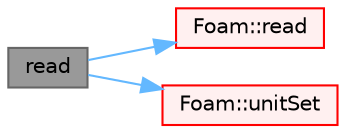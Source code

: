 digraph "read"
{
 // LATEX_PDF_SIZE
  bgcolor="transparent";
  edge [fontname=Helvetica,fontsize=10,labelfontname=Helvetica,labelfontsize=10];
  node [fontname=Helvetica,fontsize=10,shape=box,height=0.2,width=0.4];
  rankdir="LR";
  Node1 [id="Node000001",label="read",height=0.2,width=0.4,color="gray40", fillcolor="grey60", style="filled", fontcolor="black",tooltip=" "];
  Node1 -> Node2 [id="edge1_Node000001_Node000002",color="steelblue1",style="solid",tooltip=" "];
  Node2 [id="Node000002",label="Foam::read",height=0.2,width=0.4,color="red", fillcolor="#FFF0F0", style="filled",URL="$namespaceFoam.html#a1fd1b86b5fb56f395590d38fff785534",tooltip=" "];
  Node1 -> Node4 [id="edge2_Node000001_Node000004",color="steelblue1",style="solid",tooltip=" "];
  Node4 [id="Node000004",label="Foam::unitSet",height=0.2,width=0.4,color="red", fillcolor="#FFF0F0", style="filled",URL="$namespaceFoam.html#a86ae6ae2ab61e05a912b83008116a04e",tooltip=" "];
}
